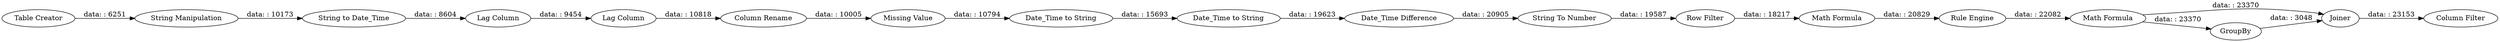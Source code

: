 digraph {
	"-1117856637364938615_48" [label="Date_Time to String"]
	"-1117856637364938615_61" [label="Column Filter"]
	"-1117856637364938615_3" [label="String to Date_Time"]
	"-1117856637364938615_49" [label="Math Formula"]
	"-1117856637364938615_50" [label="Column Rename"]
	"-1117856637364938615_56" [label="Lag Column"]
	"-1117856637364938615_57" [label="Row Filter"]
	"-1117856637364938615_55" [label="Lag Column"]
	"-1117856637364938615_2" [label="String Manipulation"]
	"-1117856637364938615_53" [label="Date_Time to String"]
	"-1117856637364938615_47" [label="Math Formula"]
	"-1117856637364938615_60" [label=Joiner]
	"-1117856637364938615_59" [label=GroupBy]
	"-1117856637364938615_58" [label="Missing Value"]
	"-1117856637364938615_52" [label="Rule Engine"]
	"-1117856637364938615_54" [label="String To Number"]
	"-1117856637364938615_1" [label="Table Creator"]
	"-1117856637364938615_51" [label="Date_Time Difference"]
	"-1117856637364938615_3" -> "-1117856637364938615_56" [label="data: : 8604"]
	"-1117856637364938615_54" -> "-1117856637364938615_57" [label="data: : 19587"]
	"-1117856637364938615_56" -> "-1117856637364938615_55" [label="data: : 9454"]
	"-1117856637364938615_1" -> "-1117856637364938615_2" [label="data: : 6251"]
	"-1117856637364938615_50" -> "-1117856637364938615_58" [label="data: : 10005"]
	"-1117856637364938615_58" -> "-1117856637364938615_48" [label="data: : 10794"]
	"-1117856637364938615_52" -> "-1117856637364938615_49" [label="data: : 22082"]
	"-1117856637364938615_53" -> "-1117856637364938615_51" [label="data: : 19623"]
	"-1117856637364938615_59" -> "-1117856637364938615_60" [label="data: : 3048"]
	"-1117856637364938615_48" -> "-1117856637364938615_53" [label="data: : 15693"]
	"-1117856637364938615_47" -> "-1117856637364938615_52" [label="data: : 20829"]
	"-1117856637364938615_55" -> "-1117856637364938615_50" [label="data: : 10818"]
	"-1117856637364938615_49" -> "-1117856637364938615_60" [label="data: : 23370"]
	"-1117856637364938615_60" -> "-1117856637364938615_61" [label="data: : 23153"]
	"-1117856637364938615_49" -> "-1117856637364938615_59" [label="data: : 23370"]
	"-1117856637364938615_2" -> "-1117856637364938615_3" [label="data: : 10173"]
	"-1117856637364938615_57" -> "-1117856637364938615_47" [label="data: : 18217"]
	"-1117856637364938615_51" -> "-1117856637364938615_54" [label="data: : 20905"]
	rankdir=LR
}

